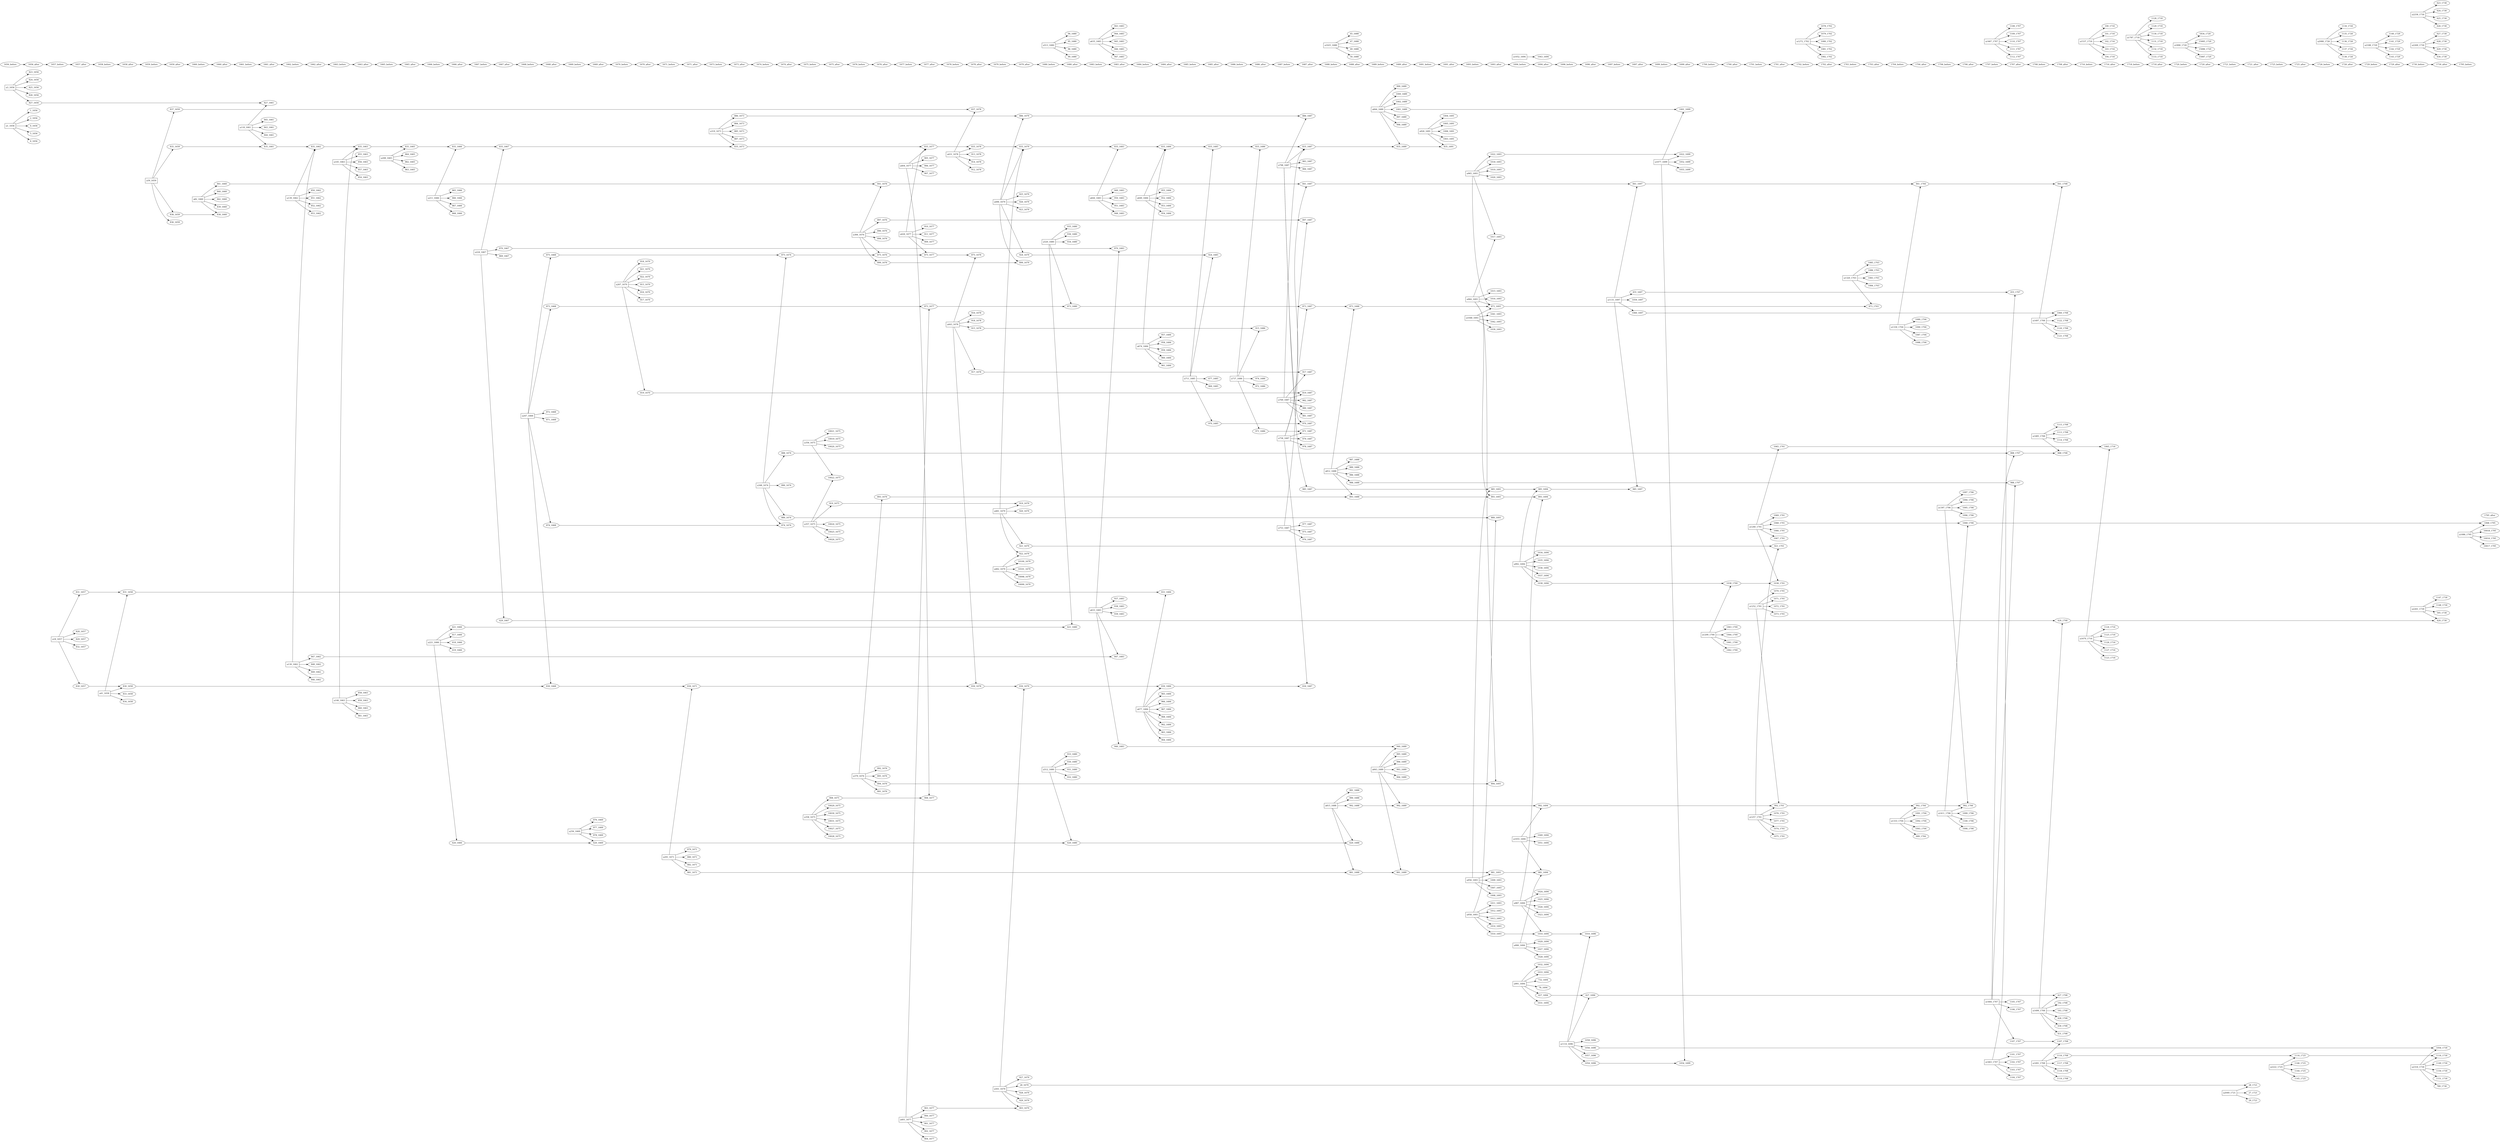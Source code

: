 digraph G {
rankdir=LR;
a1_1656 -> "1_1656";
a1_1656 -> "2_1656";
a1_1656 -> "4_1656";
a1_1656 -> "5_1656";
a1_1656 -> "6_1656";
a3_1656 -> "823_1656";
a3_1656 -> "824_1656";
a3_1656 -> "825_1656";
a3_1656 -> "826_1656";
a3_1656 -> "827_1656";
subgraph  {
rank=same;
"1656_before";
a1_1656 [shape=rect];
a3_1656 [shape=rect];
}

subgraph  {
rank=same;
"1656_after";
"1_1656" [group=1];
"2_1656" [group=2];
"4_1656" [group=4];
"5_1656" [group=5];
"6_1656" [group=6];
"823_1656" [group=823];
"824_1656" [group=824];
"825_1656" [group=825];
"826_1656" [group=826];
"827_1656" [group=827];
}

a18_1657 -> "828_1657";
a18_1657 -> "829_1657";
a18_1657 -> "830_1657";
a18_1657 -> "831_1657";
a18_1657 -> "832_1657";
subgraph  {
rank=same;
"1657_before";
a18_1657 [shape=rect];
}

subgraph  {
rank=same;
"1657_after";
"828_1657" [group=828];
"829_1657" [group=829];
"830_1657" [group=830];
"831_1657" [group=831];
"832_1657" [group=832];
}

a41_1658 -> "830_1658";
a41_1658 -> "831_1658";
a41_1658 -> "833_1658";
a41_1658 -> "834_1658";
subgraph  {
rank=same;
"1658_before";
a41_1658 [shape=rect];
}

subgraph  {
rank=same;
"1658_after";
"830_1658" [group=830];
"831_1658" [group=831];
"833_1658" [group=833];
"834_1658" [group=834];
}

a59_1659 -> "835_1659";
a59_1659 -> "836_1659";
a59_1659 -> "837_1659";
a59_1659 -> "838_1659";
subgraph  {
rank=same;
"1659_before";
a59_1659 [shape=rect];
}

subgraph  {
rank=same;
"1659_after";
"835_1659" [group=835];
"836_1659" [group=836];
"837_1659" [group=837];
"838_1659" [group=838];
}

a82_1660 -> "838_1660";
a82_1660 -> "839_1660";
a82_1660 -> "840_1660";
a82_1660 -> "841_1660";
a82_1660 -> "842_1660";
subgraph  {
rank=same;
"1660_before";
a82_1660 [shape=rect];
}

subgraph  {
rank=same;
"1660_after";
"838_1660" [group=838];
"839_1660" [group=839];
"840_1660" [group=840];
"841_1660" [group=841];
"842_1660" [group=842];
}

a118_1661 -> "827_1661";
a118_1661 -> "835_1661";
a118_1661 -> "843_1661";
a118_1661 -> "844_1661";
a118_1661 -> "845_1661";
subgraph  {
rank=same;
"1661_before";
a118_1661 [shape=rect];
}

subgraph  {
rank=same;
"1661_after";
"827_1661" [group=827];
"835_1661" [group=835];
"843_1661" [group=843];
"844_1661" [group=844];
"845_1661" [group=845];
}

a139_1662 -> "835_1662";
a139_1662 -> "850_1662";
a139_1662 -> "851_1662";
a139_1662 -> "852_1662";
a139_1662 -> "853_1662";
a130_1662 -> "835_1662";
a130_1662 -> "846_1662";
a130_1662 -> "847_1662";
a130_1662 -> "848_1662";
a130_1662 -> "849_1662";
subgraph  {
rank=same;
"1662_before";
a139_1662 [shape=rect];
a130_1662 [shape=rect];
}

subgraph  {
rank=same;
"1662_after";
"835_1662" [group=835];
"850_1662" [group=850];
"851_1662" [group=851];
"852_1662" [group=852];
"853_1662" [group=853];
"835_1662" [group=835];
"846_1662" [group=846];
"847_1662" [group=847];
"848_1662" [group=848];
"849_1662" [group=849];
}

a145_1663 -> "835_1663";
a145_1663 -> "854_1663";
a145_1663 -> "855_1663";
a145_1663 -> "856_1663";
a145_1663 -> "857_1663";
a146_1663 -> "835_1663";
a146_1663 -> "858_1663";
a146_1663 -> "859_1663";
a146_1663 -> "860_1663";
a146_1663 -> "861_1663";
subgraph  {
rank=same;
"1663_before";
a145_1663 [shape=rect];
a146_1663 [shape=rect];
}

subgraph  {
rank=same;
"1663_after";
"835_1663" [group=835];
"854_1663" [group=854];
"855_1663" [group=855];
"856_1663" [group=856];
"857_1663" [group=857];
"835_1663" [group=835];
"858_1663" [group=858];
"859_1663" [group=859];
"860_1663" [group=860];
"861_1663" [group=861];
}

a208_1665 -> "835_1665";
a208_1665 -> "862_1665";
a208_1665 -> "863_1665";
a208_1665 -> "864_1665";
subgraph  {
rank=same;
"1665_before";
a208_1665 [shape=rect];
}

subgraph  {
rank=same;
"1665_after";
"835_1665" [group=835];
"862_1665" [group=862];
"863_1665" [group=863];
"864_1665" [group=864];
}

a211_1666 -> "835_1666";
a211_1666 -> "865_1666";
a211_1666 -> "866_1666";
a211_1666 -> "867_1666";
a211_1666 -> "868_1666";
a221_1666 -> "617_1666";
a221_1666 -> "618_1666";
a221_1666 -> "619_1666";
a221_1666 -> "620_1666";
a221_1666 -> "621_1666";
subgraph  {
rank=same;
"1666_before";
a211_1666 [shape=rect];
a221_1666 [shape=rect];
}

subgraph  {
rank=same;
"1666_after";
"835_1666" [group=835];
"865_1666" [group=865];
"866_1666" [group=866];
"867_1666" [group=867];
"868_1666" [group=868];
"617_1666" [group=617];
"618_1666" [group=618];
"619_1666" [group=619];
"620_1666" [group=620];
"621_1666" [group=621];
}

a224_1667 -> "835_1667";
a224_1667 -> "429_1667";
a224_1667 -> "869_1667";
a224_1667 -> "870_1667";
subgraph  {
rank=same;
"1667_before";
a224_1667 [shape=rect];
}

subgraph  {
rank=same;
"1667_after";
"835_1667" [group=835];
"429_1667" [group=429];
"869_1667" [group=869];
"870_1667" [group=870];
}

a247_1668 -> "830_1668";
a247_1668 -> "871_1668";
a247_1668 -> "872_1668";
a247_1668 -> "873_1668";
a247_1668 -> "874_1668";
a247_1668 -> "875_1668";
subgraph  {
rank=same;
"1668_before";
a247_1668 [shape=rect];
}

subgraph  {
rank=same;
"1668_after";
"830_1668" [group=830];
"871_1668" [group=871];
"872_1668" [group=872];
"873_1668" [group=873];
"874_1668" [group=874];
"875_1668" [group=875];
}

a256_1669 -> "620_1669";
a256_1669 -> "876_1669";
a256_1669 -> "877_1669";
a256_1669 -> "878_1669";
subgraph  {
rank=same;
"1669_before";
a256_1669 [shape=rect];
}

subgraph  {
rank=same;
"1669_after";
"620_1669" [group=620];
"876_1669" [group=876];
"877_1669" [group=877];
"878_1669" [group=878];
}

a267_1670 -> "815_1670";
a267_1670 -> "816_1670";
a267_1670 -> "817_1670";
a267_1670 -> "818_1670";
a267_1670 -> "819_1670";
a267_1670 -> "821_1670";
a267_1670 -> "822_1670";
subgraph  {
rank=same;
"1670_before";
a267_1670 [shape=rect];
}

subgraph  {
rank=same;
"1670_after";
"815_1670" [group=815];
"816_1670" [group=816];
"817_1670" [group=817];
"818_1670" [group=818];
"819_1670" [group=819];
"821_1670" [group=821];
"822_1670" [group=822];
}

a291_1671 -> "830_1671";
a291_1671 -> "879_1671";
a291_1671 -> "880_1671";
a291_1671 -> "881_1671";
a291_1671 -> "882_1671";
subgraph  {
rank=same;
"1671_before";
a291_1671 [shape=rect];
}

subgraph  {
rank=same;
"1671_after";
"830_1671" [group=830];
"879_1671" [group=879];
"880_1671" [group=880];
"881_1671" [group=881];
"882_1671" [group=882];
}

a319_1673 -> "835_1673";
a319_1673 -> "884_1673";
a319_1673 -> "885_1673";
a319_1673 -> "886_1673";
a319_1673 -> "887_1673";
subgraph  {
rank=same;
"1673_before";
a319_1673 [shape=rect];
}

subgraph  {
rank=same;
"1673_after";
"835_1673" [group=835];
"884_1673" [group=884];
"885_1673" [group=885];
"886_1673" [group=886];
"887_1673" [group=887];
}

a348_1674 -> "874_1674";
a348_1674 -> "875_1674";
a348_1674 -> "888_1674";
a348_1674 -> "889_1674";
a348_1674 -> "890_1674";
subgraph  {
rank=same;
"1674_before";
a348_1674 [shape=rect];
}

subgraph  {
rank=same;
"1674_after";
"874_1674" [group=874];
"875_1674" [group=875];
"888_1674" [group=888];
"889_1674" [group=889];
"890_1674" [group=890];
}

a357_1675 -> "10022_1675";
a357_1675 -> "10024_1675";
a357_1675 -> "10025_1675";
a357_1675 -> "919_1675";
a357_1675 -> "10026_1675";
a356_1675 -> "10019_1675";
a356_1675 -> "10020_1675";
a356_1675 -> "10021_1675";
a356_1675 -> "10022_1675";
a358_1675 -> "10027_1675";
a358_1675 -> "10028_1675";
a358_1675 -> "10029_1675";
a358_1675 -> "10030_1675";
a358_1675 -> "10031_1675";
a358_1675 -> "908_1675";
subgraph  {
rank=same;
"1675_before";
a357_1675 [shape=rect];
a356_1675 [shape=rect];
a358_1675 [shape=rect];
}

subgraph  {
rank=same;
"1675_after";
"10022_1675" [group=10022];
"10024_1675" [group=10024];
"10025_1675" [group=10025];
"919_1675" [group=919];
"10026_1675" [group=10026];
"10019_1675" [group=10019];
"10020_1675" [group=10020];
"10021_1675" [group=10021];
"10022_1675" [group=10022];
"10027_1675" [group=10027];
"10028_1675" [group=10028];
"10029_1675" [group=10029];
"10030_1675" [group=10030];
"10031_1675" [group=10031];
"908_1675" [group=908];
}

a379_1676 -> "891_1676";
a379_1676 -> "892_1676";
a379_1676 -> "893_1676";
a379_1676 -> "894_1676";
a379_1676 -> "895_1676";
a384_1676 -> "841_1676";
a384_1676 -> "875_1676";
a384_1676 -> "896_1676";
a384_1676 -> "897_1676";
a384_1676 -> "898_1676";
a384_1676 -> "899_1676";
subgraph  {
rank=same;
"1676_before";
a379_1676 [shape=rect];
a384_1676 [shape=rect];
}

subgraph  {
rank=same;
"1676_after";
"891_1676" [group=891];
"892_1676" [group=892];
"893_1676" [group=893];
"894_1676" [group=894];
"895_1676" [group=895];
"841_1676" [group=841];
"875_1676" [group=875];
"896_1676" [group=896];
"897_1676" [group=897];
"898_1676" [group=898];
"899_1676" [group=899];
}

a404_1677 -> "835_1677";
a404_1677 -> "908_1677";
a404_1677 -> "905_1677";
a404_1677 -> "906_1677";
a404_1677 -> "907_1677";
a401_1677 -> "873_1677";
a401_1677 -> "900_1677";
a401_1677 -> "901_1677";
a401_1677 -> "902_1677";
a401_1677 -> "903_1677";
a401_1677 -> "904_1677";
a426_1677 -> "835_1677";
a426_1677 -> "875_1677";
a426_1677 -> "909_1677";
a426_1677 -> "910_1677";
a426_1677 -> "911_1677";
subgraph  {
rank=same;
"1677_before";
a404_1677 [shape=rect];
a401_1677 [shape=rect];
a426_1677 [shape=rect];
}

subgraph  {
rank=same;
"1677_after";
"835_1677" [group=835];
"908_1677" [group=908];
"905_1677" [group=905];
"906_1677" [group=906];
"907_1677" [group=907];
"873_1677" [group=873];
"900_1677" [group=900];
"901_1677" [group=901];
"902_1677" [group=902];
"903_1677" [group=903];
"904_1677" [group=904];
"835_1677" [group=835];
"875_1677" [group=875];
"909_1677" [group=909];
"910_1677" [group=910];
"911_1677" [group=911];
}

a431_1678 -> "835_1678";
a431_1678 -> "837_1678";
a431_1678 -> "912_1678";
a431_1678 -> "913_1678";
a431_1678 -> "914_1678";
a443_1678 -> "830_1678";
a443_1678 -> "875_1678";
a443_1678 -> "915_1678";
a443_1678 -> "916_1678";
a443_1678 -> "917_1678";
a443_1678 -> "918_1678";
subgraph  {
rank=same;
"1678_before";
a431_1678 [shape=rect];
a443_1678 [shape=rect];
}

subgraph  {
rank=same;
"1678_after";
"835_1678" [group=835];
"837_1678" [group=837];
"912_1678" [group=912];
"913_1678" [group=913];
"914_1678" [group=914];
"830_1678" [group=830];
"875_1678" [group=875];
"915_1678" [group=915];
"916_1678" [group=916];
"917_1678" [group=917];
"918_1678" [group=918];
}

a501_1679 -> "830_1679";
a501_1679 -> "903_1679";
a501_1679 -> "927_1679";
a501_1679 -> "28_1679";
a501_1679 -> "928_1679";
a501_1679 -> "929_1679";
a482_1679 -> "922_1679";
a482_1679 -> "10098_1679";
a482_1679 -> "10099_1679";
a482_1679 -> "10100_1679";
a482_1679 -> "10101_1679";
a496_1679 -> "835_1679";
a496_1679 -> "886_1679";
a496_1679 -> "899_1679";
a496_1679 -> "923_1679";
a496_1679 -> "924_1679";
a496_1679 -> "925_1679";
a496_1679 -> "926_1679";
a481_1679 -> "835_1679";
a481_1679 -> "919_1679";
a481_1679 -> "920_1679";
a481_1679 -> "921_1679";
a481_1679 -> "922_1679";
subgraph  {
rank=same;
"1679_before";
a501_1679 [shape=rect];
a482_1679 [shape=rect];
a496_1679 [shape=rect];
a481_1679 [shape=rect];
}

subgraph  {
rank=same;
"1679_after";
"830_1679" [group=830];
"903_1679" [group=903];
"927_1679" [group=927];
"28_1679" [group=28];
"928_1679" [group=928];
"929_1679" [group=929];
"922_1679" [group=922];
"10098_1679" [group=10098];
"10099_1679" [group=10099];
"10100_1679" [group=10100];
"10101_1679" [group=10101];
"835_1679" [group=835];
"886_1679" [group=886];
"899_1679" [group=899];
"923_1679" [group=923];
"924_1679" [group=924];
"925_1679" [group=925];
"926_1679" [group=926];
"835_1679" [group=835];
"919_1679" [group=919];
"920_1679" [group=920];
"921_1679" [group=921];
"922_1679" [group=922];
}

a513_1680 -> "94_1680";
a513_1680 -> "95_1680";
a513_1680 -> "96_1680";
a513_1680 -> "99_1680";
a512_1680 -> "620_1680";
a512_1680 -> "930_1680";
a512_1680 -> "931_1680";
a512_1680 -> "932_1680";
a512_1680 -> "933_1680";
a520_1680 -> "621_1680";
a520_1680 -> "873_1680";
a520_1680 -> "934_1680";
a520_1680 -> "935_1680";
a520_1680 -> "936_1680";
subgraph  {
rank=same;
"1680_before";
a513_1680 [shape=rect];
a512_1680 [shape=rect];
a520_1680 [shape=rect];
}

subgraph  {
rank=same;
"1680_after";
"94_1680" [group=94];
"95_1680" [group=95];
"96_1680" [group=96];
"99_1680" [group=99];
"620_1680" [group=620];
"930_1680" [group=930];
"931_1680" [group=931];
"932_1680" [group=932];
"933_1680" [group=933];
"621_1680" [group=621];
"873_1680" [group=873];
"934_1680" [group=934];
"935_1680" [group=935];
"936_1680" [group=936];
}

a635_1683 -> "943_1683";
a635_1683 -> "944_1683";
a635_1683 -> "945_1683";
a635_1683 -> "946_1683";
a635_1683 -> "947_1683";
a633_1683 -> "847_1683";
a633_1683 -> "870_1683";
a633_1683 -> "937_1683";
a633_1683 -> "938_1683";
a633_1683 -> "939_1683";
a633_1683 -> "940_1683";
a644_1683 -> "835_1683";
a644_1683 -> "948_1683";
a644_1683 -> "949_1683";
a644_1683 -> "950_1683";
a644_1683 -> "951_1683";
subgraph  {
rank=same;
"1683_before";
a635_1683 [shape=rect];
a633_1683 [shape=rect];
a644_1683 [shape=rect];
}

subgraph  {
rank=same;
"1683_after";
"943_1683" [group=943];
"944_1683" [group=944];
"945_1683" [group=945];
"946_1683" [group=946];
"947_1683" [group=947];
"847_1683" [group=847];
"870_1683" [group=870];
"937_1683" [group=937];
"938_1683" [group=938];
"939_1683" [group=939];
"940_1683" [group=940];
"835_1683" [group=835];
"948_1683" [group=948];
"949_1683" [group=949];
"950_1683" [group=950];
"951_1683" [group=951];
}

a649_1684 -> "835_1684";
a649_1684 -> "952_1684";
a649_1684 -> "953_1684";
a649_1684 -> "954_1684";
a649_1684 -> "955_1684";
a674_1684 -> "835_1684";
a674_1684 -> "957_1684";
a674_1684 -> "958_1684";
a674_1684 -> "959_1684";
a674_1684 -> "960_1684";
a674_1684 -> "961_1684";
a677_1684 -> "830_1684";
a677_1684 -> "831_1684";
a677_1684 -> "962_1684";
a677_1684 -> "963_1684";
a677_1684 -> "964_1684";
a677_1684 -> "965_1684";
a677_1684 -> "966_1684";
a677_1684 -> "967_1684";
a677_1684 -> "968_1684";
subgraph  {
rank=same;
"1684_before";
a649_1684 [shape=rect];
a674_1684 [shape=rect];
a677_1684 [shape=rect];
}

subgraph  {
rank=same;
"1684_after";
"835_1684" [group=835];
"952_1684" [group=952];
"953_1684" [group=953];
"954_1684" [group=954];
"955_1684" [group=955];
"835_1684" [group=835];
"957_1684" [group=957];
"958_1684" [group=958];
"959_1684" [group=959];
"960_1684" [group=960];
"961_1684" [group=961];
"830_1684" [group=830];
"831_1684" [group=831];
"962_1684" [group=962];
"963_1684" [group=963];
"964_1684" [group=964];
"965_1684" [group=965];
"966_1684" [group=966];
"967_1684" [group=967];
"968_1684" [group=968];
}

a711_1685 -> "835_1685";
a711_1685 -> "924_1685";
a711_1685 -> "969_1685";
a711_1685 -> "970_1685";
a711_1685 -> "677_1685";
subgraph  {
rank=same;
"1685_before";
a711_1685 [shape=rect];
}

subgraph  {
rank=same;
"1685_after";
"835_1685" [group=835];
"924_1685" [group=924];
"969_1685" [group=969];
"970_1685" [group=970];
"677_1685" [group=677];
}

a737_1686 -> "835_1686";
a737_1686 -> "915_1686";
a737_1686 -> "971_1686";
a737_1686 -> "972_1686";
a737_1686 -> "974_1686";
subgraph  {
rank=same;
"1686_before";
a737_1686 [shape=rect];
}

subgraph  {
rank=same;
"1686_after";
"835_1686" [group=835];
"915_1686" [group=915];
"971_1686" [group=971];
"972_1686" [group=972];
"974_1686" [group=974];
}

a798_1687 -> "835_1687";
a798_1687 -> "886_1687";
a798_1687 -> "970_1687";
a798_1687 -> "983_1687";
a798_1687 -> "984_1687";
a798_1687 -> "985_1687";
a769_1687 -> "835_1687";
a769_1687 -> "819_1687";
a769_1687 -> "917_1687";
a769_1687 -> "980_1687";
a769_1687 -> "981_1687";
a769_1687 -> "982_1687";
a753_1687 -> "873_1687";
a753_1687 -> "975_1687";
a753_1687 -> "976_1687";
a753_1687 -> "977_1687";
a758_1687 -> "830_1687";
a758_1687 -> "841_1687";
a758_1687 -> "897_1687";
a758_1687 -> "971_1687";
a758_1687 -> "978_1687";
a758_1687 -> "979_1687";
subgraph  {
rank=same;
"1687_before";
a798_1687 [shape=rect];
a769_1687 [shape=rect];
a753_1687 [shape=rect];
a758_1687 [shape=rect];
}

subgraph  {
rank=same;
"1687_after";
"835_1687" [group=835];
"886_1687" [group=886];
"970_1687" [group=970];
"983_1687" [group=983];
"984_1687" [group=984];
"985_1687" [group=985];
"835_1687" [group=835];
"819_1687" [group=819];
"917_1687" [group=917];
"980_1687" [group=980];
"981_1687" [group=981];
"982_1687" [group=982];
"873_1687" [group=873];
"975_1687" [group=975];
"976_1687" [group=976];
"977_1687" [group=977];
"830_1687" [group=830];
"841_1687" [group=841];
"897_1687" [group=897];
"971_1687" [group=971];
"978_1687" [group=978];
"979_1687" [group=979];
}

a815_1688 -> "620_1688";
a815_1688 -> "881_1688";
a815_1688 -> "990_1688";
a815_1688 -> "991_1688";
a815_1688 -> "992_1688";
a812_1688 -> "873_1688";
a812_1688 -> "893_1688";
a812_1688 -> "986_1688";
a812_1688 -> "987_1688";
a812_1688 -> "988_1688";
a812_1688 -> "989_1688";
a1025_1688 -> "45_1688";
a1025_1688 -> "47_1688";
a1025_1688 -> "49_1688";
a1025_1688 -> "50_1688";
subgraph  {
rank=same;
"1688_before";
a815_1688 [shape=rect];
a812_1688 [shape=rect];
a1025_1688 [shape=rect];
}

subgraph  {
rank=same;
"1688_after";
"620_1688" [group=620];
"881_1688" [group=881];
"990_1688" [group=990];
"991_1688" [group=991];
"992_1688" [group=992];
"873_1688" [group=873];
"893_1688" [group=893];
"986_1688" [group=986];
"987_1688" [group=987];
"988_1688" [group=988];
"989_1688" [group=989];
"45_1688" [group=45];
"47_1688" [group=47];
"49_1688" [group=49];
"50_1688" [group=50];
}

a843_1689 -> "881_1689";
a843_1689 -> "940_1689";
a843_1689 -> "992_1689";
a843_1689 -> "993_1689";
a843_1689 -> "994_1689";
a843_1689 -> "995_1689";
a843_1689 -> "996_1689";
a844_1689 -> "835_1689";
a844_1689 -> "997_1689";
a844_1689 -> "998_1689";
a844_1689 -> "999_1689";
a844_1689 -> "1000_1689";
a844_1689 -> "1001_1689";
a844_1689 -> "1002_1689";
subgraph  {
rank=same;
"1689_before";
a843_1689 [shape=rect];
a844_1689 [shape=rect];
}

subgraph  {
rank=same;
"1689_after";
"881_1689" [group=881];
"940_1689" [group=940];
"992_1689" [group=992];
"993_1689" [group=993];
"994_1689" [group=994];
"995_1689" [group=995];
"996_1689" [group=996];
"835_1689" [group=835];
"997_1689" [group=997];
"998_1689" [group=998];
"999_1689" [group=999];
"1000_1689" [group=1000];
"1001_1689" [group=1001];
"1002_1689" [group=1002];
}

a926_1691 -> "835_1691";
a926_1691 -> "1003_1691";
a926_1691 -> "1004_1691";
a926_1691 -> "1005_1691";
a926_1691 -> "1006_1691";
subgraph  {
rank=same;
"1691_before";
a926_1691 [shape=rect];
}

subgraph  {
rank=same;
"1691_after";
"835_1691" [group=835];
"1003_1691" [group=1003];
"1004_1691" [group=1004];
"1005_1691" [group=1005];
"1006_1691" [group=1006];
}

a956_1693 -> "881_1693";
a956_1693 -> "985_1693";
a956_1693 -> "1007_1693";
a956_1693 -> "1008_1693";
a956_1693 -> "1009_1693";
a1048_1693 -> "873_1693";
a1048_1693 -> "1039_1693";
a1048_1693 -> "1041_1693";
a1048_1693 -> "1042_1693";
a964_1693 -> "873_1693";
a964_1693 -> "893_1693";
a964_1693 -> "894_1693";
a964_1693 -> "1015_1693";
a964_1693 -> "1016_1693";
a964_1693 -> "1017_1693";
a965_1693 -> "873_1693";
a965_1693 -> "1017_1693";
a965_1693 -> "1018_1693";
a965_1693 -> "1019_1693";
a965_1693 -> "1020_1693";
a965_1693 -> "1022_1693";
a958_1693 -> "889_1693";
a958_1693 -> "1010_1693";
a958_1693 -> "1011_1693";
a958_1693 -> "1012_1693";
a958_1693 -> "1013_1693";
a958_1693 -> "1014_1693";
subgraph  {
rank=same;
"1693_before";
a956_1693 [shape=rect];
a1048_1693 [shape=rect];
a964_1693 [shape=rect];
a965_1693 [shape=rect];
a958_1693 [shape=rect];
}

subgraph  {
rank=same;
"1693_after";
"881_1693" [group=881];
"985_1693" [group=985];
"1007_1693" [group=1007];
"1008_1693" [group=1008];
"1009_1693" [group=1009];
"873_1693" [group=873];
"1039_1693" [group=1039];
"1041_1693" [group=1041];
"1042_1693" [group=1042];
"873_1693" [group=873];
"893_1693" [group=893];
"894_1693" [group=894];
"1015_1693" [group=1015];
"1016_1693" [group=1016];
"1017_1693" [group=1017];
"873_1693" [group=873];
"1017_1693" [group=1017];
"1018_1693" [group=1018];
"1019_1693" [group=1019];
"1020_1693" [group=1020];
"1022_1693" [group=1022];
"889_1693" [group=889];
"1010_1693" [group=1010];
"1011_1693" [group=1011];
"1012_1693" [group=1012];
"1013_1693" [group=1013];
"1014_1693" [group=1014];
}

a1055_1694 -> "881_1694";
a1055_1694 -> "992_1694";
a1055_1694 -> "1049_1694";
a1055_1694 -> "1051_1694";
a991_1694 -> "732_1694";
a991_1694 -> "78_1694";
a991_1694 -> "1031_1694";
a991_1694 -> "1032_1694";
a991_1694 -> "1033_1694";
a991_1694 -> "427_1694";
a1052_1694 -> "1043_1694";
a992_1694 -> "985_1694";
a992_1694 -> "1034_1694";
a992_1694 -> "1035_1694";
a992_1694 -> "1036_1694";
a992_1694 -> "1037_1694";
a992_1694 -> "1038_1694";
a987_1694 -> "893_1694";
a987_1694 -> "1010_1694";
a987_1694 -> "1023_1694";
a987_1694 -> "1024_1694";
a987_1694 -> "1025_1694";
a987_1694 -> "1026_1694";
a990_1694 -> "881_1694";
a990_1694 -> "1027_1694";
a990_1694 -> "1028_1694";
a990_1694 -> "1029_1694";
subgraph  {
rank=same;
"1694_before";
a1055_1694 [shape=rect];
a991_1694 [shape=rect];
a1052_1694 [shape=rect];
a992_1694 [shape=rect];
a987_1694 [shape=rect];
a990_1694 [shape=rect];
}

subgraph  {
rank=same;
"1694_after";
"881_1694" [group=881];
"992_1694" [group=992];
"1049_1694" [group=1049];
"1051_1694" [group=1051];
"732_1694" [group=732];
"78_1694" [group=78];
"1031_1694" [group=1031];
"1032_1694" [group=1032];
"1033_1694" [group=1033];
"427_1694" [group=427];
"1043_1694" [group=1043];
"985_1694" [group=985];
"1034_1694" [group=1034];
"1035_1694" [group=1035];
"1036_1694" [group=1036];
"1037_1694" [group=1037];
"1038_1694" [group=1038];
"893_1694" [group=893];
"1010_1694" [group=1010];
"1023_1694" [group=1023];
"1024_1694" [group=1024];
"1025_1694" [group=1025];
"1026_1694" [group=1026];
"881_1694" [group=881];
"1027_1694" [group=1027];
"1028_1694" [group=1028];
"1029_1694" [group=1029];
}

a1077_1699 -> "1001_1699";
a1077_1699 -> "1022_1699";
a1077_1699 -> "1052_1699";
a1077_1699 -> "1054_1699";
a1077_1699 -> "1055_1699";
subgraph  {
rank=same;
"1699_before";
a1077_1699 [shape=rect];
}

subgraph  {
rank=same;
"1699_after";
"1001_1699" [group=1001];
"1022_1699" [group=1022];
"1052_1699" [group=1052];
"1054_1699" [group=1054];
"1055_1699" [group=1055];
}

a1086_1795 -> "10016_1795";
a1086_1795 -> "10017_1795";
a1086_1795 -> "10018_1795";
a1086_1795 -> "1068_1795";
subgraph  {
rank=same;
"1795_before";
a1086_1795 [shape=rect];
}

subgraph  {
rank=same;
"1795_after";
"10016_1795" [group=10016];
"10017_1795" [group=10017];
"10018_1795" [group=10018];
"1068_1795" [group=1068];
}

a1114_1696 -> "1010_1696";
a1114_1696 -> "427_1696";
a1114_1696 -> "1054_1696";
a1114_1696 -> "1056_1696";
a1114_1696 -> "1057_1696";
a1114_1696 -> "1058_1696";
subgraph  {
rank=same;
"1696_before";
a1114_1696 [shape=rect];
}

subgraph  {
rank=same;
"1696_after";
"1010_1696" [group=1010];
"427_1696" [group=427];
"1054_1696" [group=1054];
"1056_1696" [group=1056];
"1057_1696" [group=1057];
"1058_1696" [group=1058];
}

a1131_1697 -> "841_1697";
a1131_1697 -> "985_1697";
a1131_1697 -> "1059_1697";
a1131_1697 -> "455_1697";
a1131_1697 -> "1060_1697";
subgraph  {
rank=same;
"1697_before";
a1131_1697 [shape=rect];
}

subgraph  {
rank=same;
"1697_after";
"841_1697" [group=841];
"985_1697" [group=985];
"1059_1697" [group=1059];
"455_1697" [group=455];
"1060_1697" [group=1060];
}

a1209_1700 -> "1038_1700";
a1209_1700 -> "1061_1700";
a1209_1700 -> "1062_1700";
a1209_1700 -> "1063_1700";
a1209_1700 -> "1064_1700";
subgraph  {
rank=same;
"1700_before";
a1209_1700 [shape=rect];
}

subgraph  {
rank=same;
"1700_after";
"1038_1700" [group=1038];
"1061_1700" [group=1061];
"1062_1700" [group=1062];
"1063_1700" [group=1063];
"1064_1700" [group=1064];
}

a1240_1701 -> "1038_1701";
a1240_1701 -> "1068_1701";
a1240_1701 -> "1065_1701";
a1240_1701 -> "1066_1701";
a1240_1701 -> "1067_1701";
a1240_1701 -> "1069_1701";
a1252_1701 -> "992_1701";
a1252_1701 -> "1070_1701";
a1252_1701 -> "1071_1701";
a1252_1701 -> "1072_1701";
a1252_1701 -> "1073_1701";
a1257_1701 -> "921_1701";
a1257_1701 -> "992_1701";
a1257_1701 -> "1074_1701";
a1257_1701 -> "1075_1701";
a1257_1701 -> "1076_1701";
a1257_1701 -> "1077_1701";
subgraph  {
rank=same;
"1701_before";
a1240_1701 [shape=rect];
a1252_1701 [shape=rect];
a1257_1701 [shape=rect];
}

subgraph  {
rank=same;
"1701_after";
"1038_1701" [group=1038];
"1068_1701" [group=1068];
"1065_1701" [group=1065];
"1066_1701" [group=1066];
"1067_1701" [group=1067];
"1069_1701" [group=1069];
"992_1701" [group=992];
"1070_1701" [group=1070];
"1071_1701" [group=1071];
"1072_1701" [group=1072];
"1073_1701" [group=1073];
"921_1701" [group=921];
"992_1701" [group=992];
"1074_1701" [group=1074];
"1075_1701" [group=1075];
"1076_1701" [group=1076];
"1077_1701" [group=1077];
}

a1272_1702 -> "1078_1702";
a1272_1702 -> "1079_1702";
a1272_1702 -> "1080_1702";
a1272_1702 -> "1081_1702";
a1272_1702 -> "1082_1702";
subgraph  {
rank=same;
"1702_before";
a1272_1702 [shape=rect];
}

subgraph  {
rank=same;
"1702_after";
"1078_1702" [group=1078];
"1079_1702" [group=1079];
"1080_1702" [group=1080];
"1081_1702" [group=1081];
"1082_1702" [group=1082];
}

a1320_1703 -> "873_1703";
a1320_1703 -> "1083_1703";
a1320_1703 -> "1084_1703";
a1320_1703 -> "1085_1703";
a1320_1703 -> "1086_1703";
subgraph  {
rank=same;
"1703_before";
a1320_1703 [shape=rect];
}

subgraph  {
rank=same;
"1703_after";
"873_1703" [group=873];
"1083_1703" [group=1083];
"1084_1703" [group=1084];
"1085_1703" [group=1085];
"1086_1703" [group=1086];
}

a1333_1704 -> "992_1704";
a1333_1704 -> "689_1704";
a1333_1704 -> "1091_1704";
a1333_1704 -> "1092_1704";
a1333_1704 -> "1093_1704";
a1330_1704 -> "841_1704";
a1330_1704 -> "1087_1704";
a1330_1704 -> "1088_1704";
a1330_1704 -> "1089_1704";
a1330_1704 -> "1090_1704";
subgraph  {
rank=same;
"1704_before";
a1333_1704 [shape=rect];
a1330_1704 [shape=rect];
}

subgraph  {
rank=same;
"1704_after";
"992_1704" [group=992];
"689_1704" [group=689];
"1091_1704" [group=1091];
"1092_1704" [group=1092];
"1093_1704" [group=1093];
"841_1704" [group=841];
"1087_1704" [group=1087];
"1088_1704" [group=1088];
"1089_1704" [group=1089];
"1090_1704" [group=1090];
}

a1397_1706 -> "992_1706";
a1397_1706 -> "1094_1706";
a1397_1706 -> "1095_1706";
a1397_1706 -> "1096_1706";
a1397_1706 -> "1097_1706";
a1411_1706 -> "992_1706";
a1411_1706 -> "1068_1706";
a1411_1706 -> "1098_1706";
a1411_1706 -> "1099_1706";
a1411_1706 -> "1100_1706";
subgraph  {
rank=same;
"1706_before";
a1397_1706 [shape=rect];
a1411_1706 [shape=rect];
}

subgraph  {
rank=same;
"1706_after";
"992_1706" [group=992];
"1094_1706" [group=1094];
"1095_1706" [group=1095];
"1096_1706" [group=1096];
"1097_1706" [group=1097];
"992_1706" [group=992];
"1068_1706" [group=1068];
"1098_1706" [group=1098];
"1099_1706" [group=1099];
"1100_1706" [group=1100];
}

a1467_1707 -> "1108_1707";
a1467_1707 -> "1109_1707";
a1467_1707 -> "1110_1707";
a1467_1707 -> "1111_1707";
a1467_1707 -> "1112_1707";
a1464_1707 -> "888_1707";
a1464_1707 -> "988_1707";
a1464_1707 -> "1105_1707";
a1464_1707 -> "1106_1707";
a1464_1707 -> "1107_1707";
a1463_1707 -> "455_1707";
a1463_1707 -> "1101_1707";
a1463_1707 -> "1102_1707";
a1463_1707 -> "1103_1707";
a1463_1707 -> "1104_1707";
subgraph  {
rank=same;
"1707_before";
a1467_1707 [shape=rect];
a1464_1707 [shape=rect];
a1463_1707 [shape=rect];
}

subgraph  {
rank=same;
"1707_after";
"1108_1707" [group=1108];
"1109_1707" [group=1109];
"1110_1707" [group=1110];
"1111_1707" [group=1111];
"1112_1707" [group=1112];
"888_1707" [group=888];
"988_1707" [group=988];
"1105_1707" [group=1105];
"1106_1707" [group=1106];
"1107_1707" [group=1107];
"455_1707" [group=455];
"1101_1707" [group=1101];
"1102_1707" [group=1102];
"1103_1707" [group=1103];
"1104_1707" [group=1104];
}

a1497_1708 -> "841_1708";
a1497_1708 -> "1060_1708";
a1497_1708 -> "1120_1708";
a1497_1708 -> "1121_1708";
a1497_1708 -> "1122_1708";
a1499_1708 -> "429_1708";
a1499_1708 -> "427_1708";
a1499_1708 -> "192_1708";
a1499_1708 -> "193_1708";
a1499_1708 -> "428_1708";
a1499_1708 -> "430_1708";
a1499_1708 -> "431_1708";
a1491_1708 -> "1107_1708";
a1491_1708 -> "1116_1708";
a1491_1708 -> "1117_1708";
a1491_1708 -> "1118_1708";
a1491_1708 -> "1119_1708";
a1485_1708 -> "888_1708";
a1485_1708 -> "1113_1708";
a1485_1708 -> "1114_1708";
a1485_1708 -> "1115_1708";
subgraph  {
rank=same;
"1708_before";
a1497_1708 [shape=rect];
a1499_1708 [shape=rect];
a1491_1708 [shape=rect];
a1485_1708 [shape=rect];
}

subgraph  {
rank=same;
"1708_after";
"841_1708" [group=841];
"1060_1708" [group=1060];
"1120_1708" [group=1120];
"1121_1708" [group=1121];
"1122_1708" [group=1122];
"429_1708" [group=429];
"427_1708" [group=427];
"192_1708" [group=192];
"193_1708" [group=193];
"428_1708" [group=428];
"430_1708" [group=430];
"431_1708" [group=431];
"1107_1708" [group=1107];
"1116_1708" [group=1116];
"1117_1708" [group=1117];
"1118_1708" [group=1118];
"1119_1708" [group=1119];
"888_1708" [group=888];
"1113_1708" [group=1113];
"1114_1708" [group=1114];
"1115_1708" [group=1115];
}

a1670_1716 -> "1065_1716";
a1670_1716 -> "1123_1716";
a1670_1716 -> "1124_1716";
a1670_1716 -> "1125_1716";
a1670_1716 -> "1126_1716";
a1670_1716 -> "1127_1716";
a1537_1716 -> "100_1716";
a1537_1716 -> "101_1716";
a1537_1716 -> "102_1716";
a1537_1716 -> "103_1716";
a1537_1716 -> "104_1716";
subgraph  {
rank=same;
"1716_before";
a1670_1716 [shape=rect];
a1537_1716 [shape=rect];
}

subgraph  {
rank=same;
"1716_after";
"1065_1716" [group=1065];
"1123_1716" [group=1123];
"1124_1716" [group=1124];
"1125_1716" [group=1125];
"1126_1716" [group=1126];
"1127_1716" [group=1127];
"100_1716" [group=100];
"101_1716" [group=101];
"102_1716" [group=102];
"103_1716" [group=103];
"104_1716" [group=104];
}

a1787_1718 -> "1128_1718";
a1787_1718 -> "1129_1718";
a1787_1718 -> "1130_1718";
a1787_1718 -> "1131_1718";
a1787_1718 -> "1132_1718";
a1787_1718 -> "1133_1718";
subgraph  {
rank=same;
"1718_before";
a1787_1718 [shape=rect];
}

subgraph  {
rank=same;
"1718_after";
"1128_1718" [group=1128];
"1129_1718" [group=1129];
"1130_1718" [group=1130];
"1131_1718" [group=1131];
"1132_1718" [group=1132];
"1133_1718" [group=1133];
}

a1890_1720 -> "1834_1720";
a1890_1720 -> "15085_1720";
a1890_1720 -> "15086_1720";
a1890_1720 -> "15087_1720";
subgraph  {
rank=same;
"1720_before";
a1890_1720 [shape=rect];
}

subgraph  {
rank=same;
"1720_after";
"1834_1720" [group=1834];
"15085_1720" [group=15085];
"15086_1720" [group=15086];
"15087_1720" [group=15087];
}

a2049_1721 -> "28_1721";
a2049_1721 -> "27_1721";
a2049_1721 -> "29_1721";
subgraph  {
rank=same;
"1721_before";
a2049_1721 [shape=rect];
}

subgraph  {
rank=same;
"1721_after";
"28_1721" [group=28];
"27_1721" [group=27];
"29_1721" [group=29];
}

a2088_1726 -> "1134_1726";
a2088_1726 -> "1135_1726";
a2088_1726 -> "1136_1726";
a2088_1726 -> "1137_1726";
a2088_1726 -> "1138_1726";
subgraph  {
rank=same;
"1726_before";
a2088_1726 [shape=rect];
}

subgraph  {
rank=same;
"1726_after";
"1134_1726" [group=1134];
"1135_1726" [group=1135];
"1136_1726" [group=1136];
"1137_1726" [group=1137];
"1138_1726" [group=1138];
}

a2188_1729 -> "1140_1729";
a2188_1729 -> "1141_1729";
a2188_1729 -> "1142_1729";
a2188_1729 -> "1143_1729";
subgraph  {
rank=same;
"1729_before";
a2188_1729 [shape=rect];
}

subgraph  {
rank=same;
"1729_after";
"1140_1729" [group=1140];
"1141_1729" [group=1141];
"1142_1729" [group=1142];
"1143_1729" [group=1143];
}

a2222_1725 -> "1116_1725";
a2222_1725 -> "1144_1725";
a2222_1725 -> "1145_1725";
a2222_1725 -> "1146_1725";
subgraph  {
rank=same;
"1725_before";
a2222_1725 [shape=rect];
}

subgraph  {
rank=same;
"1725_after";
"1116_1725" [group=1116];
"1144_1725" [group=1144];
"1145_1725" [group=1145];
"1146_1725" [group=1146];
}

a2316_1730 -> "1056_1730";
a2316_1730 -> "1116_1730";
a2316_1730 -> "1149_1730";
a2316_1730 -> "1150_1730";
a2316_1730 -> "1151_1730";
a2316_1730 -> "789_1730";
a2261_1730 -> "429_1730";
a2261_1730 -> "595_1730";
a2261_1730 -> "1147_1730";
a2261_1730 -> "1148_1730";
a2269_1730 -> "627_1730";
a2269_1730 -> "628_1730";
a2269_1730 -> "629_1730";
a2269_1730 -> "630_1730";
a2258_1730 -> "623_1730";
a2258_1730 -> "624_1730";
a2258_1730 -> "625_1730";
a2258_1730 -> "626_1730";
subgraph  {
rank=same;
"1730_before";
a2316_1730 [shape=rect];
a2261_1730 [shape=rect];
a2269_1730 [shape=rect];
a2258_1730 [shape=rect];
}

subgraph  {
rank=same;
"1730_after";
"1056_1730" [group=1056];
"1116_1730" [group=1116];
"1149_1730" [group=1149];
"1150_1730" [group=1150];
"1151_1730" [group=1151];
"789_1730" [group=789];
"429_1730" [group=429];
"595_1730" [group=595];
"1147_1730" [group=1147];
"1148_1730" [group=1148];
"627_1730" [group=627];
"628_1730" [group=628];
"629_1730" [group=629];
"630_1730" [group=630];
"623_1730" [group=623];
"624_1730" [group=624];
"625_1730" [group=625];
"626_1730" [group=626];
}

"827_1656" -> "827_1661";
"830_1657" -> "830_1658";
"830_1658" -> "830_1668";
"830_1668" -> "830_1671";
"830_1671" -> "830_1678";
"830_1678" -> "830_1679";
"830_1679" -> "830_1684";
"830_1684" -> "830_1687";
"831_1657" -> "831_1658";
"831_1658" -> "831_1684";
"835_1659" -> "835_1661";
"835_1661" -> "835_1662";
"835_1662" -> "835_1663";
"835_1663" -> "835_1665";
"835_1665" -> "835_1666";
"835_1666" -> "835_1667";
"835_1667" -> "835_1673";
"835_1673" -> "835_1677";
"835_1677" -> "835_1678";
"835_1678" -> "835_1679";
"835_1679" -> "835_1683";
"835_1683" -> "835_1684";
"835_1684" -> "835_1685";
"835_1685" -> "835_1686";
"835_1686" -> "835_1687";
"835_1687" -> "835_1689";
"835_1689" -> "835_1691";
"837_1659" -> "837_1678";
"838_1659" -> "838_1660";
"841_1660" -> "841_1676";
"841_1676" -> "841_1687";
"841_1687" -> "841_1697";
"841_1697" -> "841_1704";
"841_1704" -> "841_1708";
"847_1662" -> "847_1683";
"620_1666" -> "620_1669";
"620_1669" -> "620_1680";
"620_1680" -> "620_1688";
"621_1666" -> "621_1680";
"429_1667" -> "429_1708";
"429_1708" -> "429_1730";
"870_1667" -> "870_1683";
"873_1668" -> "873_1677";
"873_1677" -> "873_1680";
"873_1680" -> "873_1687";
"873_1687" -> "873_1688";
"873_1688" -> "873_1693";
"873_1693" -> "873_1703";
"874_1668" -> "874_1674";
"875_1668" -> "875_1674";
"875_1674" -> "875_1676";
"875_1676" -> "875_1677";
"875_1677" -> "875_1678";
"819_1670" -> "819_1687";
"881_1671" -> "881_1688";
"881_1688" -> "881_1689";
"881_1689" -> "881_1693";
"881_1693" -> "881_1694";
"886_1673" -> "886_1679";
"886_1679" -> "886_1687";
"888_1674" -> "888_1707";
"888_1707" -> "888_1708";
"889_1674" -> "889_1693";
"919_1675" -> "919_1679";
"908_1675" -> "908_1677";
"893_1676" -> "893_1688";
"893_1688" -> "893_1693";
"893_1693" -> "893_1694";
"894_1676" -> "894_1693";
"897_1676" -> "897_1687";
"899_1676" -> "899_1679";
"903_1677" -> "903_1679";
"915_1678" -> "915_1686";
"917_1678" -> "917_1687";
"921_1679" -> "921_1701";
"924_1679" -> "924_1685";
"28_1679" -> "28_1721";
"940_1683" -> "940_1689";
"970_1685" -> "970_1687";
"971_1686" -> "971_1687";
"985_1687" -> "985_1693";
"985_1693" -> "985_1694";
"985_1694" -> "985_1697";
"988_1688" -> "988_1707";
"992_1688" -> "992_1689";
"992_1689" -> "992_1694";
"992_1694" -> "992_1701";
"992_1701" -> "992_1704";
"992_1704" -> "992_1706";
"1001_1689" -> "1001_1699";
"1010_1693" -> "1010_1694";
"1010_1694" -> "1010_1696";
"1022_1693" -> "1022_1699";
"427_1694" -> "427_1696";
"427_1696" -> "427_1708";
"1038_1694" -> "1038_1700";
"1038_1700" -> "1038_1701";
"1054_1696" -> "1054_1699";
"1068_1701" -> "1068_1706";
"1068_1706" -> "1068_1795";
"1056_1696" -> "1056_1730";
"455_1697" -> "455_1707";
"1060_1697" -> "1060_1708";
"1065_1701" -> "1065_1716";
"1107_1707" -> "1107_1708";
"1116_1708" -> "1116_1725";
"1116_1725" -> "1116_1730";
"1656_before" -> "1656_after";
"1656_after" -> "1657_before";
"1657_before" -> "1657_after";
"1657_after" -> "1658_before";
"1658_before" -> "1658_after";
"1658_after" -> "1659_before";
"1659_before" -> "1659_after";
"1659_after" -> "1660_before";
"1660_before" -> "1660_after";
"1660_after" -> "1661_before";
"1661_before" -> "1661_after";
"1661_after" -> "1662_before";
"1662_before" -> "1662_after";
"1662_after" -> "1663_before";
"1663_before" -> "1663_after";
"1663_after" -> "1665_before";
"1665_before" -> "1665_after";
"1665_after" -> "1666_before";
"1666_before" -> "1666_after";
"1666_after" -> "1667_before";
"1667_before" -> "1667_after";
"1667_after" -> "1668_before";
"1668_before" -> "1668_after";
"1668_after" -> "1669_before";
"1669_before" -> "1669_after";
"1669_after" -> "1670_before";
"1670_before" -> "1670_after";
"1670_after" -> "1671_before";
"1671_before" -> "1671_after";
"1671_after" -> "1673_before";
"1673_before" -> "1673_after";
"1673_after" -> "1674_before";
"1674_before" -> "1674_after";
"1674_after" -> "1675_before";
"1675_before" -> "1675_after";
"1675_after" -> "1676_before";
"1676_before" -> "1676_after";
"1676_after" -> "1677_before";
"1677_before" -> "1677_after";
"1677_after" -> "1678_before";
"1678_before" -> "1678_after";
"1678_after" -> "1679_before";
"1679_before" -> "1679_after";
"1679_after" -> "1680_before";
"1680_before" -> "1680_after";
"1680_after" -> "1683_before";
"1683_before" -> "1683_after";
"1683_after" -> "1684_before";
"1684_before" -> "1684_after";
"1684_after" -> "1685_before";
"1685_before" -> "1685_after";
"1685_after" -> "1686_before";
"1686_before" -> "1686_after";
"1686_after" -> "1687_before";
"1687_before" -> "1687_after";
"1687_after" -> "1688_before";
"1688_before" -> "1688_after";
"1688_after" -> "1689_before";
"1689_before" -> "1689_after";
"1689_after" -> "1691_before";
"1691_before" -> "1691_after";
"1691_after" -> "1693_before";
"1693_before" -> "1693_after";
"1693_after" -> "1694_before";
"1694_before" -> "1694_after";
"1694_after" -> "1696_before";
"1696_before" -> "1696_after";
"1696_after" -> "1697_before";
"1697_before" -> "1697_after";
"1697_after" -> "1699_before";
"1699_before" -> "1699_after";
"1699_after" -> "1700_before";
"1700_before" -> "1700_after";
"1700_after" -> "1701_before";
"1701_before" -> "1701_after";
"1701_after" -> "1702_before";
"1702_before" -> "1702_after";
"1702_after" -> "1703_before";
"1703_before" -> "1703_after";
"1703_after" -> "1704_before";
"1704_before" -> "1704_after";
"1704_after" -> "1706_before";
"1706_before" -> "1706_after";
"1706_after" -> "1707_before";
"1707_before" -> "1707_after";
"1707_after" -> "1708_before";
"1708_before" -> "1708_after";
"1708_after" -> "1716_before";
"1716_before" -> "1716_after";
"1716_after" -> "1718_before";
"1718_before" -> "1718_after";
"1718_after" -> "1720_before";
"1720_before" -> "1720_after";
"1720_after" -> "1721_before";
"1721_before" -> "1721_after";
"1721_after" -> "1725_before";
"1725_before" -> "1725_after";
"1725_after" -> "1726_before";
"1726_before" -> "1726_after";
"1726_after" -> "1729_before";
"1729_before" -> "1729_after";
"1729_after" -> "1730_before";
"1730_before" -> "1730_after";
"1730_after" -> "1795_before";
}
